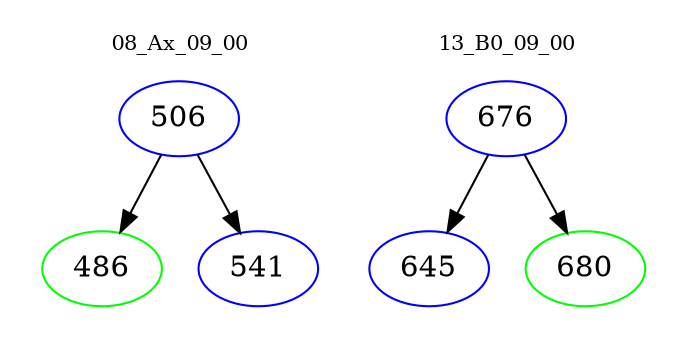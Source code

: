 digraph{
subgraph cluster_0 {
color = white
label = "08_Ax_09_00";
fontsize=10;
T0_506 [label="506", color="blue"]
T0_506 -> T0_486 [color="black"]
T0_486 [label="486", color="green"]
T0_506 -> T0_541 [color="black"]
T0_541 [label="541", color="blue"]
}
subgraph cluster_1 {
color = white
label = "13_B0_09_00";
fontsize=10;
T1_676 [label="676", color="blue"]
T1_676 -> T1_645 [color="black"]
T1_645 [label="645", color="blue"]
T1_676 -> T1_680 [color="black"]
T1_680 [label="680", color="green"]
}
}
